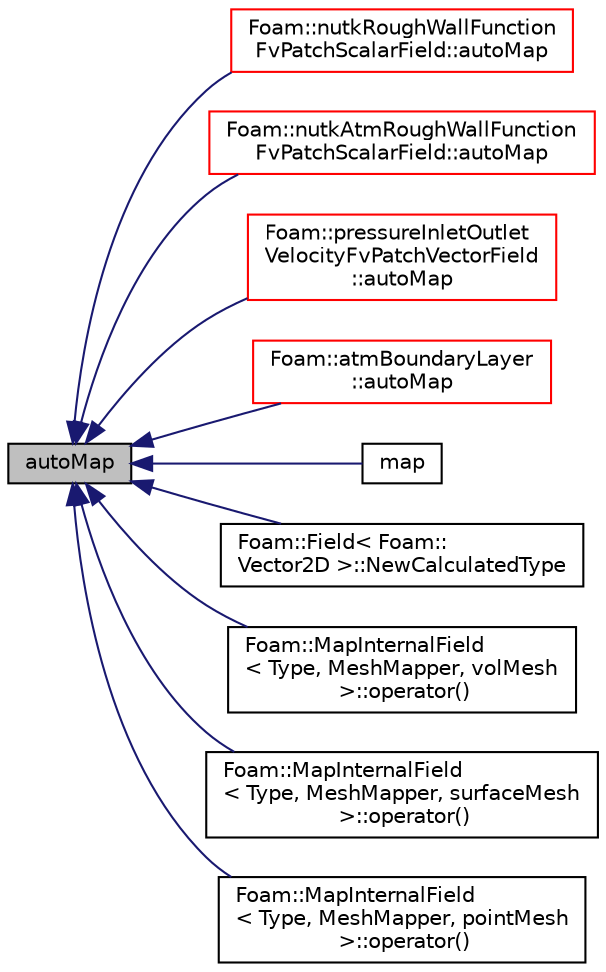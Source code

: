 digraph "autoMap"
{
  bgcolor="transparent";
  edge [fontname="Helvetica",fontsize="10",labelfontname="Helvetica",labelfontsize="10"];
  node [fontname="Helvetica",fontsize="10",shape=record];
  rankdir="LR";
  Node1 [label="autoMap",height=0.2,width=0.4,color="black", fillcolor="grey75", style="filled", fontcolor="black"];
  Node1 -> Node2 [dir="back",color="midnightblue",fontsize="10",style="solid",fontname="Helvetica"];
  Node2 [label="Foam::nutkRoughWallFunction\lFvPatchScalarField::autoMap",height=0.2,width=0.4,color="red",URL="$a01715.html#a0ab0c43ce90d756c88dd81e3d0a9eef5",tooltip="Map (and resize as needed) from self given a mapping object. "];
  Node1 -> Node3 [dir="back",color="midnightblue",fontsize="10",style="solid",fontname="Helvetica"];
  Node3 [label="Foam::nutkAtmRoughWallFunction\lFvPatchScalarField::autoMap",height=0.2,width=0.4,color="red",URL="$a01713.html#a0ab0c43ce90d756c88dd81e3d0a9eef5",tooltip="Map (and resize as needed) from self given a mapping object. "];
  Node1 -> Node4 [dir="back",color="midnightblue",fontsize="10",style="solid",fontname="Helvetica"];
  Node4 [label="Foam::pressureInletOutlet\lVelocityFvPatchVectorField\l::autoMap",height=0.2,width=0.4,color="red",URL="$a01997.html#a0ab0c43ce90d756c88dd81e3d0a9eef5",tooltip="Map (and resize as needed) from self given a mapping object. "];
  Node1 -> Node5 [dir="back",color="midnightblue",fontsize="10",style="solid",fontname="Helvetica"];
  Node5 [label="Foam::atmBoundaryLayer\l::autoMap",height=0.2,width=0.4,color="red",URL="$a00074.html#a0ab0c43ce90d756c88dd81e3d0a9eef5",tooltip="Map (and resize as needed) from self given a mapping object. "];
  Node1 -> Node6 [dir="back",color="midnightblue",fontsize="10",style="solid",fontname="Helvetica"];
  Node6 [label="map",height=0.2,width=0.4,color="black",URL="$a00765.html#a910a0c584027b125672e6aef39f7cba7",tooltip="Map from the given tmp field. "];
  Node1 -> Node7 [dir="back",color="midnightblue",fontsize="10",style="solid",fontname="Helvetica"];
  Node7 [label="Foam::Field\< Foam::\lVector2D \>::NewCalculatedType",height=0.2,width=0.4,color="black",URL="$a00765.html#ae6bdf47436f49314cb0fc784144bf18f",tooltip="Return a pointer to a new calculatedFvPatchFieldField created on. "];
  Node1 -> Node8 [dir="back",color="midnightblue",fontsize="10",style="solid",fontname="Helvetica"];
  Node8 [label="Foam::MapInternalField\l\< Type, MeshMapper, volMesh\l \>::operator()",height=0.2,width=0.4,color="black",URL="$a01438.html#a878e38f2cb52984f6f176ba0a5f21bf2"];
  Node1 -> Node9 [dir="back",color="midnightblue",fontsize="10",style="solid",fontname="Helvetica"];
  Node9 [label="Foam::MapInternalField\l\< Type, MeshMapper, surfaceMesh\l \>::operator()",height=0.2,width=0.4,color="black",URL="$a01437.html#a878e38f2cb52984f6f176ba0a5f21bf2"];
  Node1 -> Node10 [dir="back",color="midnightblue",fontsize="10",style="solid",fontname="Helvetica"];
  Node10 [label="Foam::MapInternalField\l\< Type, MeshMapper, pointMesh\l \>::operator()",height=0.2,width=0.4,color="black",URL="$a01436.html#a878e38f2cb52984f6f176ba0a5f21bf2"];
}
